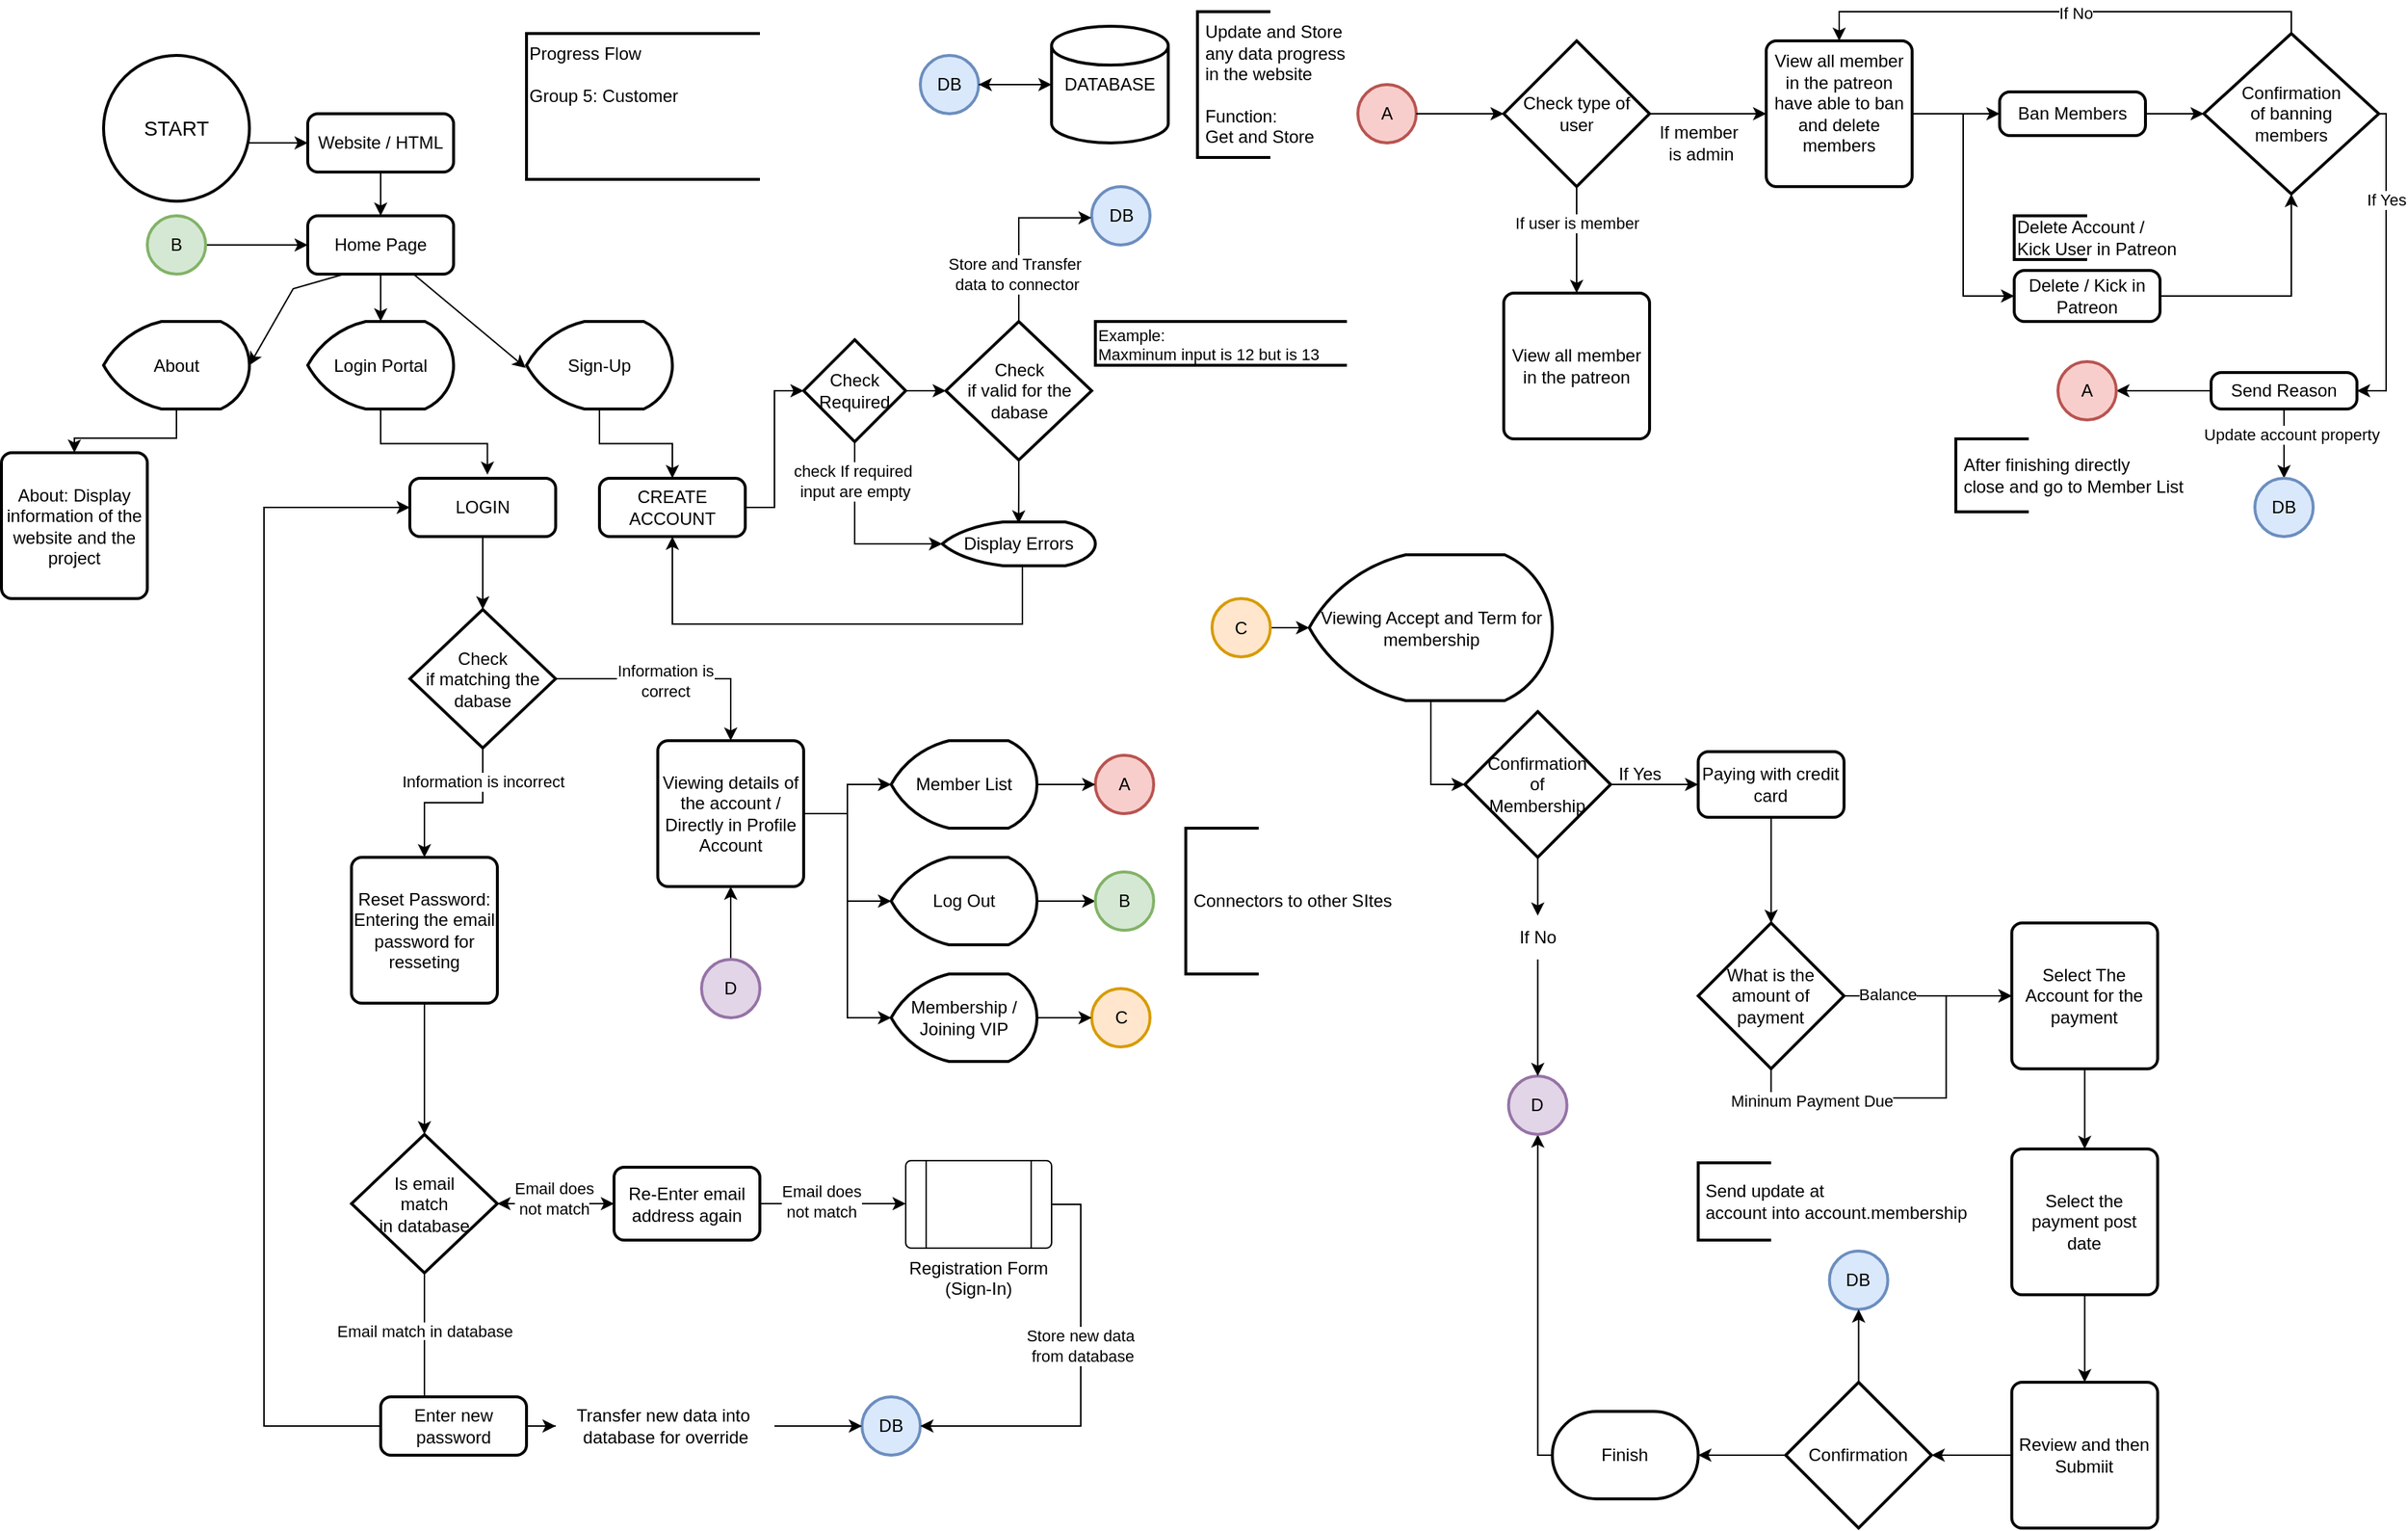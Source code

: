 <mxfile version="24.0.6" type="device">
  <diagram name="Page-1" id="C0pB-2nuhrxpLYxTiZ_2">
    <mxGraphModel dx="3214" dy="1498" grid="1" gridSize="10" guides="1" tooltips="1" connect="1" arrows="1" fold="1" page="1" pageScale="1" pageWidth="850" pageHeight="1100" math="0" shadow="0">
      <root>
        <mxCell id="0" />
        <mxCell id="1" parent="0" />
        <mxCell id="KAI_ywYx_2HNOmHF93Lu-144" style="edgeStyle=orthogonalEdgeStyle;rounded=0;orthogonalLoop=1;jettySize=auto;html=1;entryX=0;entryY=0.5;entryDx=0;entryDy=0;" parent="1" source="KAI_ywYx_2HNOmHF93Lu-1" target="KAI_ywYx_2HNOmHF93Lu-4" edge="1">
          <mxGeometry relative="1" as="geometry">
            <Array as="points">
              <mxPoint x="-610" y="100" />
              <mxPoint x="-610" y="100" />
            </Array>
          </mxGeometry>
        </mxCell>
        <mxCell id="KAI_ywYx_2HNOmHF93Lu-1" value="&lt;font style=&quot;font-size: 14px;&quot;&gt;START&lt;/font&gt;" style="strokeWidth=2;html=1;shape=mxgraph.flowchart.start_2;whiteSpace=wrap;" parent="1" vertex="1">
          <mxGeometry x="-740" y="40" width="100" height="100" as="geometry" />
        </mxCell>
        <mxCell id="KAI_ywYx_2HNOmHF93Lu-2" value="DATABASE" style="strokeWidth=2;html=1;shape=mxgraph.flowchart.database;whiteSpace=wrap;" parent="1" vertex="1">
          <mxGeometry x="-90" y="20" width="80" height="80" as="geometry" />
        </mxCell>
        <mxCell id="KAI_ywYx_2HNOmHF93Lu-3" value="&lt;div&gt;Progress Flow&lt;/div&gt;&lt;div&gt;&lt;br&gt;&lt;/div&gt;&lt;div&gt;Group 5: Customer&lt;/div&gt;&lt;div&gt;&lt;br&gt;&lt;/div&gt;&lt;div&gt;&lt;br&gt;&lt;/div&gt;&lt;div&gt;&lt;br&gt;&lt;/div&gt;" style="strokeWidth=2;html=1;shape=mxgraph.flowchart.annotation_1;align=left;pointerEvents=1;" parent="1" vertex="1">
          <mxGeometry x="-450" y="25" width="160" height="100" as="geometry" />
        </mxCell>
        <mxCell id="KAI_ywYx_2HNOmHF93Lu-4" value="Website / HTML" style="rounded=1;whiteSpace=wrap;html=1;absoluteArcSize=1;arcSize=14;strokeWidth=2;" parent="1" vertex="1">
          <mxGeometry x="-600" y="80" width="100" height="40" as="geometry" />
        </mxCell>
        <mxCell id="KAI_ywYx_2HNOmHF93Lu-6" value="CREATE ACCOUNT" style="rounded=1;whiteSpace=wrap;html=1;absoluteArcSize=1;arcSize=14;strokeWidth=2;" parent="1" vertex="1">
          <mxGeometry x="-400" y="330" width="100" height="40" as="geometry" />
        </mxCell>
        <mxCell id="KAI_ywYx_2HNOmHF93Lu-81" value="" style="edgeStyle=orthogonalEdgeStyle;rounded=0;orthogonalLoop=1;jettySize=auto;html=1;" parent="1" source="KAI_ywYx_2HNOmHF93Lu-8" target="KAI_ywYx_2HNOmHF93Lu-80" edge="1">
          <mxGeometry relative="1" as="geometry">
            <Array as="points">
              <mxPoint x="-480" y="400" />
              <mxPoint x="-480" y="400" />
            </Array>
          </mxGeometry>
        </mxCell>
        <mxCell id="KAI_ywYx_2HNOmHF93Lu-8" value="LOGIN" style="rounded=1;whiteSpace=wrap;html=1;absoluteArcSize=1;arcSize=14;strokeWidth=2;" parent="1" vertex="1">
          <mxGeometry x="-530" y="330" width="100" height="40" as="geometry" />
        </mxCell>
        <mxCell id="KAI_ywYx_2HNOmHF93Lu-56" style="edgeStyle=orthogonalEdgeStyle;rounded=0;orthogonalLoop=1;jettySize=auto;html=1;entryX=0.499;entryY=0.035;entryDx=0;entryDy=0;entryPerimeter=0;" parent="1" source="KAI_ywYx_2HNOmHF93Lu-50" target="KAI_ywYx_2HNOmHF93Lu-65" edge="1">
          <mxGeometry relative="1" as="geometry">
            <mxPoint x="-112.5" y="360.0" as="targetPoint" />
          </mxGeometry>
        </mxCell>
        <mxCell id="KAI_ywYx_2HNOmHF93Lu-50" value="Check&lt;div&gt;&lt;span style=&quot;background-color: initial;&quot;&gt;if valid for the dabase&lt;/span&gt;&lt;br&gt;&lt;/div&gt;" style="strokeWidth=2;html=1;shape=mxgraph.flowchart.decision;whiteSpace=wrap;" parent="1" vertex="1">
          <mxGeometry x="-162.5" y="222.5" width="100" height="95" as="geometry" />
        </mxCell>
        <mxCell id="KAI_ywYx_2HNOmHF93Lu-58" value="DB" style="strokeWidth=2;html=1;shape=mxgraph.flowchart.start_2;whiteSpace=wrap;fillColor=#dae8fc;strokeColor=#6c8ebf;" parent="1" vertex="1">
          <mxGeometry x="-62.5" y="130" width="40" height="40" as="geometry" />
        </mxCell>
        <mxCell id="KAI_ywYx_2HNOmHF93Lu-59" style="edgeStyle=orthogonalEdgeStyle;rounded=0;orthogonalLoop=1;jettySize=auto;html=1;entryX=-0.002;entryY=0.534;entryDx=0;entryDy=0;entryPerimeter=0;" parent="1" source="KAI_ywYx_2HNOmHF93Lu-50" target="KAI_ywYx_2HNOmHF93Lu-58" edge="1">
          <mxGeometry relative="1" as="geometry" />
        </mxCell>
        <mxCell id="KAI_ywYx_2HNOmHF93Lu-60" value="Store and Transfer&amp;nbsp;&lt;div&gt;data to connector&lt;/div&gt;" style="edgeLabel;html=1;align=center;verticalAlign=middle;resizable=0;points=[];" parent="KAI_ywYx_2HNOmHF93Lu-59" vertex="1" connectable="0">
          <mxGeometry x="-0.466" y="2" relative="1" as="geometry">
            <mxPoint as="offset" />
          </mxGeometry>
        </mxCell>
        <mxCell id="KAI_ywYx_2HNOmHF93Lu-62" value="DB" style="strokeWidth=2;html=1;shape=mxgraph.flowchart.start_2;whiteSpace=wrap;fillColor=#dae8fc;strokeColor=#6c8ebf;" parent="1" vertex="1">
          <mxGeometry x="-180" y="40" width="40" height="40" as="geometry" />
        </mxCell>
        <mxCell id="KAI_ywYx_2HNOmHF93Lu-63" style="edgeStyle=orthogonalEdgeStyle;rounded=0;orthogonalLoop=1;jettySize=auto;html=1;entryX=0;entryY=0.5;entryDx=0;entryDy=0;entryPerimeter=0;" parent="1" source="KAI_ywYx_2HNOmHF93Lu-62" target="KAI_ywYx_2HNOmHF93Lu-2" edge="1">
          <mxGeometry relative="1" as="geometry" />
        </mxCell>
        <mxCell id="KAI_ywYx_2HNOmHF93Lu-64" style="edgeStyle=orthogonalEdgeStyle;rounded=0;orthogonalLoop=1;jettySize=auto;html=1;entryX=1;entryY=0.5;entryDx=0;entryDy=0;entryPerimeter=0;" parent="1" source="KAI_ywYx_2HNOmHF93Lu-2" target="KAI_ywYx_2HNOmHF93Lu-62" edge="1">
          <mxGeometry relative="1" as="geometry" />
        </mxCell>
        <mxCell id="KAI_ywYx_2HNOmHF93Lu-79" style="edgeStyle=orthogonalEdgeStyle;rounded=0;orthogonalLoop=1;jettySize=auto;html=1;entryX=0.5;entryY=1;entryDx=0;entryDy=0;" parent="1" source="KAI_ywYx_2HNOmHF93Lu-65" target="KAI_ywYx_2HNOmHF93Lu-6" edge="1">
          <mxGeometry relative="1" as="geometry">
            <mxPoint x="-210" y="430" as="targetPoint" />
            <Array as="points">
              <mxPoint x="-110" y="430" />
              <mxPoint x="-350" y="430" />
            </Array>
          </mxGeometry>
        </mxCell>
        <mxCell id="KAI_ywYx_2HNOmHF93Lu-65" value="Display Errors" style="strokeWidth=2;html=1;shape=mxgraph.flowchart.display;whiteSpace=wrap;" parent="1" vertex="1">
          <mxGeometry x="-165" y="360" width="105" height="30" as="geometry" />
        </mxCell>
        <mxCell id="KAI_ywYx_2HNOmHF93Lu-76" style="edgeStyle=orthogonalEdgeStyle;rounded=0;orthogonalLoop=1;jettySize=auto;html=1;entryX=0;entryY=0.5;entryDx=0;entryDy=0;entryPerimeter=0;" parent="1" source="KAI_ywYx_2HNOmHF93Lu-72" target="KAI_ywYx_2HNOmHF93Lu-65" edge="1">
          <mxGeometry relative="1" as="geometry">
            <mxPoint x="-225" y="370" as="targetPoint" />
            <Array as="points">
              <mxPoint x="-225" y="375" />
            </Array>
          </mxGeometry>
        </mxCell>
        <mxCell id="KAI_ywYx_2HNOmHF93Lu-77" value="check If required&amp;nbsp;&lt;div&gt;input are empty&lt;/div&gt;" style="edgeLabel;html=1;align=center;verticalAlign=middle;resizable=0;points=[];" parent="KAI_ywYx_2HNOmHF93Lu-76" vertex="1" connectable="0">
          <mxGeometry x="-0.587" relative="1" as="geometry">
            <mxPoint as="offset" />
          </mxGeometry>
        </mxCell>
        <mxCell id="KAI_ywYx_2HNOmHF93Lu-72" value="Check Required" style="strokeWidth=2;html=1;shape=mxgraph.flowchart.decision;whiteSpace=wrap;" parent="1" vertex="1">
          <mxGeometry x="-260" y="235" width="70" height="70" as="geometry" />
        </mxCell>
        <mxCell id="KAI_ywYx_2HNOmHF93Lu-73" style="edgeStyle=orthogonalEdgeStyle;rounded=0;orthogonalLoop=1;jettySize=auto;html=1;entryX=0;entryY=0.5;entryDx=0;entryDy=0;entryPerimeter=0;" parent="1" source="KAI_ywYx_2HNOmHF93Lu-72" target="KAI_ywYx_2HNOmHF93Lu-50" edge="1">
          <mxGeometry relative="1" as="geometry" />
        </mxCell>
        <mxCell id="KAI_ywYx_2HNOmHF93Lu-74" style="edgeStyle=orthogonalEdgeStyle;rounded=0;orthogonalLoop=1;jettySize=auto;html=1;entryX=0;entryY=0.5;entryDx=0;entryDy=0;entryPerimeter=0;" parent="1" source="KAI_ywYx_2HNOmHF93Lu-6" target="KAI_ywYx_2HNOmHF93Lu-72" edge="1">
          <mxGeometry relative="1" as="geometry" />
        </mxCell>
        <mxCell id="KAI_ywYx_2HNOmHF93Lu-88" value="" style="edgeStyle=orthogonalEdgeStyle;rounded=0;orthogonalLoop=1;jettySize=auto;html=1;" parent="1" source="KAI_ywYx_2HNOmHF93Lu-80" target="KAI_ywYx_2HNOmHF93Lu-85" edge="1">
          <mxGeometry relative="1" as="geometry" />
        </mxCell>
        <mxCell id="KAI_ywYx_2HNOmHF93Lu-91" value="Information is incorrect" style="edgeLabel;html=1;align=center;verticalAlign=middle;resizable=0;points=[];" parent="KAI_ywYx_2HNOmHF93Lu-88" vertex="1" connectable="0">
          <mxGeometry x="-0.6" relative="1" as="geometry">
            <mxPoint as="offset" />
          </mxGeometry>
        </mxCell>
        <mxCell id="KAI_ywYx_2HNOmHF93Lu-129" value="" style="edgeStyle=orthogonalEdgeStyle;rounded=0;orthogonalLoop=1;jettySize=auto;html=1;entryX=0.5;entryY=0;entryDx=0;entryDy=0;" parent="1" source="KAI_ywYx_2HNOmHF93Lu-80" target="KAI_ywYx_2HNOmHF93Lu-84" edge="1">
          <mxGeometry relative="1" as="geometry">
            <mxPoint x="-350" y="542.522" as="targetPoint" />
          </mxGeometry>
        </mxCell>
        <mxCell id="KAI_ywYx_2HNOmHF93Lu-130" value="Information is&lt;div&gt;correct&lt;/div&gt;" style="edgeLabel;html=1;align=center;verticalAlign=middle;resizable=0;points=[];" parent="KAI_ywYx_2HNOmHF93Lu-129" vertex="1" connectable="0">
          <mxGeometry x="-0.084" y="-1" relative="1" as="geometry">
            <mxPoint as="offset" />
          </mxGeometry>
        </mxCell>
        <mxCell id="KAI_ywYx_2HNOmHF93Lu-80" value="Check&lt;div&gt;&lt;span style=&quot;background-color: initial;&quot;&gt;if matching the dabase&lt;/span&gt;&lt;br&gt;&lt;/div&gt;" style="strokeWidth=2;html=1;shape=mxgraph.flowchart.decision;whiteSpace=wrap;" parent="1" vertex="1">
          <mxGeometry x="-530" y="420" width="100" height="95" as="geometry" />
        </mxCell>
        <mxCell id="KAI_ywYx_2HNOmHF93Lu-82" value="&lt;font style=&quot;font-size: 11px;&quot;&gt;Example:&lt;/font&gt;&lt;div style=&quot;font-size: 11px;&quot;&gt;&lt;font style=&quot;font-size: 11px;&quot;&gt;Maxminum input is 12 but is 13&lt;/font&gt;&lt;/div&gt;" style="strokeWidth=2;html=1;shape=mxgraph.flowchart.annotation_1;align=left;pointerEvents=1;" parent="1" vertex="1">
          <mxGeometry x="-60" y="222.5" width="172.5" height="30" as="geometry" />
        </mxCell>
        <mxCell id="KAI_ywYx_2HNOmHF93Lu-84" value="Viewing details of the account / Directly in Profile Account" style="rounded=1;whiteSpace=wrap;html=1;absoluteArcSize=1;arcSize=14;strokeWidth=2;" parent="1" vertex="1">
          <mxGeometry x="-360" y="510" width="100" height="100" as="geometry" />
        </mxCell>
        <mxCell id="KAI_ywYx_2HNOmHF93Lu-85" value="Reset Password: Entering the email password for resseting" style="rounded=1;whiteSpace=wrap;html=1;absoluteArcSize=1;arcSize=14;strokeWidth=2;" parent="1" vertex="1">
          <mxGeometry x="-570" y="590" width="100" height="100" as="geometry" />
        </mxCell>
        <mxCell id="KAI_ywYx_2HNOmHF93Lu-96" value="" style="edgeStyle=orthogonalEdgeStyle;rounded=0;orthogonalLoop=1;jettySize=auto;html=1;" parent="1" source="KAI_ywYx_2HNOmHF93Lu-92" target="KAI_ywYx_2HNOmHF93Lu-95" edge="1">
          <mxGeometry relative="1" as="geometry">
            <Array as="points">
              <mxPoint x="-470" y="830" />
              <mxPoint x="-470" y="830" />
            </Array>
          </mxGeometry>
        </mxCell>
        <mxCell id="KAI_ywYx_2HNOmHF93Lu-99" style="edgeStyle=orthogonalEdgeStyle;rounded=0;orthogonalLoop=1;jettySize=auto;html=1;entryX=0;entryY=0.5;entryDx=0;entryDy=0;" parent="1" source="KAI_ywYx_2HNOmHF93Lu-92" target="KAI_ywYx_2HNOmHF93Lu-98" edge="1">
          <mxGeometry relative="1" as="geometry">
            <Array as="points">
              <mxPoint x="-520" y="980" />
            </Array>
          </mxGeometry>
        </mxCell>
        <mxCell id="KAI_ywYx_2HNOmHF93Lu-92" value="Is email&lt;div&gt;match&lt;div&gt;in database&lt;/div&gt;&lt;/div&gt;" style="strokeWidth=2;html=1;shape=mxgraph.flowchart.decision;whiteSpace=wrap;" parent="1" vertex="1">
          <mxGeometry x="-570" y="780" width="100" height="95" as="geometry" />
        </mxCell>
        <mxCell id="KAI_ywYx_2HNOmHF93Lu-93" style="edgeStyle=orthogonalEdgeStyle;rounded=0;orthogonalLoop=1;jettySize=auto;html=1;entryX=0.5;entryY=0;entryDx=0;entryDy=0;entryPerimeter=0;" parent="1" source="KAI_ywYx_2HNOmHF93Lu-85" target="KAI_ywYx_2HNOmHF93Lu-92" edge="1">
          <mxGeometry relative="1" as="geometry" />
        </mxCell>
        <mxCell id="KAI_ywYx_2HNOmHF93Lu-105" style="edgeStyle=orthogonalEdgeStyle;rounded=0;orthogonalLoop=1;jettySize=auto;html=1;" parent="1" source="KAI_ywYx_2HNOmHF93Lu-95" edge="1">
          <mxGeometry relative="1" as="geometry">
            <mxPoint x="-470" y="827.5" as="targetPoint" />
          </mxGeometry>
        </mxCell>
        <mxCell id="KAI_ywYx_2HNOmHF93Lu-117" style="edgeStyle=orthogonalEdgeStyle;rounded=0;orthogonalLoop=1;jettySize=auto;html=1;" parent="1" source="KAI_ywYx_2HNOmHF93Lu-95" edge="1">
          <mxGeometry relative="1" as="geometry">
            <mxPoint x="-190" y="827.5" as="targetPoint" />
          </mxGeometry>
        </mxCell>
        <mxCell id="KAI_ywYx_2HNOmHF93Lu-95" value="Re-Enter email address again" style="rounded=1;whiteSpace=wrap;html=1;absoluteArcSize=1;arcSize=14;strokeWidth=2;" parent="1" vertex="1">
          <mxGeometry x="-390" y="802.5" width="100" height="50" as="geometry" />
        </mxCell>
        <mxCell id="KAI_ywYx_2HNOmHF93Lu-116" style="edgeStyle=orthogonalEdgeStyle;rounded=0;orthogonalLoop=1;jettySize=auto;html=1;entryX=0;entryY=0.5;entryDx=0;entryDy=0;" parent="1" source="KAI_ywYx_2HNOmHF93Lu-98" target="KAI_ywYx_2HNOmHF93Lu-8" edge="1">
          <mxGeometry relative="1" as="geometry">
            <Array as="points">
              <mxPoint x="-630" y="980" />
              <mxPoint x="-630" y="350" />
            </Array>
          </mxGeometry>
        </mxCell>
        <mxCell id="KAI_ywYx_2HNOmHF93Lu-98" value="Enter new password" style="rounded=1;whiteSpace=wrap;html=1;absoluteArcSize=1;arcSize=14;strokeWidth=2;" parent="1" vertex="1">
          <mxGeometry x="-550" y="960" width="100" height="40" as="geometry" />
        </mxCell>
        <mxCell id="KAI_ywYx_2HNOmHF93Lu-102" value="&lt;span style=&quot;font-size: 11px; background-color: rgb(255, 255, 255);&quot;&gt;Email match in database&lt;/span&gt;" style="text;html=1;align=center;verticalAlign=middle;resizable=0;points=[];autosize=1;strokeColor=none;fillColor=none;" parent="1" vertex="1">
          <mxGeometry x="-590" y="900" width="140" height="30" as="geometry" />
        </mxCell>
        <mxCell id="KAI_ywYx_2HNOmHF93Lu-103" value="Email does&lt;div&gt;not match&lt;/div&gt;" style="edgeLabel;html=1;align=center;verticalAlign=middle;resizable=0;points=[];" parent="1" vertex="1" connectable="0">
          <mxGeometry x="-245.001" y="830.001" as="geometry">
            <mxPoint x="-3" y="-4" as="offset" />
          </mxGeometry>
        </mxCell>
        <mxCell id="KAI_ywYx_2HNOmHF93Lu-109" value="DB" style="strokeWidth=2;html=1;shape=mxgraph.flowchart.start_2;whiteSpace=wrap;fillColor=#dae8fc;strokeColor=#6c8ebf;" parent="1" vertex="1">
          <mxGeometry x="-220" y="960" width="40" height="40" as="geometry" />
        </mxCell>
        <mxCell id="KAI_ywYx_2HNOmHF93Lu-111" style="edgeStyle=orthogonalEdgeStyle;rounded=0;orthogonalLoop=1;jettySize=auto;html=1;entryX=0;entryY=0.5;entryDx=0;entryDy=0;entryPerimeter=0;" parent="1" source="KAI_ywYx_2HNOmHF93Lu-113" target="KAI_ywYx_2HNOmHF93Lu-109" edge="1">
          <mxGeometry relative="1" as="geometry">
            <mxPoint x="-350" y="980" as="targetPoint" />
          </mxGeometry>
        </mxCell>
        <mxCell id="KAI_ywYx_2HNOmHF93Lu-118" value="&lt;span style=&quot;color: rgb(0, 0, 0); font-family: Helvetica; font-size: 11px; font-style: normal; font-variant-ligatures: normal; font-variant-caps: normal; font-weight: 400; letter-spacing: normal; orphans: 2; text-align: center; text-indent: 0px; text-transform: none; widows: 2; word-spacing: 0px; -webkit-text-stroke-width: 0px; white-space: nowrap; background-color: rgb(255, 255, 255); text-decoration-thickness: initial; text-decoration-style: initial; text-decoration-color: initial; display: inline !important; float: none;&quot;&gt;Email does&lt;/span&gt;&lt;div&gt;&lt;span style=&quot;color: rgb(0, 0, 0); font-family: Helvetica; font-size: 11px; font-style: normal; font-variant-ligatures: normal; font-variant-caps: normal; font-weight: 400; letter-spacing: normal; orphans: 2; text-align: center; text-indent: 0px; text-transform: none; widows: 2; word-spacing: 0px; -webkit-text-stroke-width: 0px; white-space: nowrap; background-color: rgb(255, 255, 255); text-decoration-thickness: initial; text-decoration-style: initial; text-decoration-color: initial; display: inline !important; float: none;&quot;&gt;&amp;nbsp;not match&lt;/span&gt;&lt;/div&gt;" style="text;whiteSpace=wrap;html=1;" parent="1" vertex="1">
          <mxGeometry x="-460" y="802.5" width="60" height="40" as="geometry" />
        </mxCell>
        <mxCell id="KAI_ywYx_2HNOmHF93Lu-122" style="edgeStyle=orthogonalEdgeStyle;rounded=0;orthogonalLoop=1;jettySize=auto;html=1;entryX=1;entryY=0.5;entryDx=0;entryDy=0;entryPerimeter=0;" parent="1" source="KAI_ywYx_2HNOmHF93Lu-121" target="KAI_ywYx_2HNOmHF93Lu-109" edge="1">
          <mxGeometry relative="1" as="geometry">
            <mxPoint x="-70" y="980" as="targetPoint" />
            <Array as="points">
              <mxPoint x="-70" y="828" />
              <mxPoint x="-70" y="980" />
            </Array>
          </mxGeometry>
        </mxCell>
        <mxCell id="KAI_ywYx_2HNOmHF93Lu-126" value="Store new data&amp;nbsp;&lt;div&gt;from database&lt;/div&gt;" style="edgeLabel;html=1;align=center;verticalAlign=middle;resizable=0;points=[];" parent="KAI_ywYx_2HNOmHF93Lu-122" vertex="1" connectable="0">
          <mxGeometry x="-0.169" y="1" relative="1" as="geometry">
            <mxPoint as="offset" />
          </mxGeometry>
        </mxCell>
        <mxCell id="KAI_ywYx_2HNOmHF93Lu-121" value="Registration Form&lt;div&gt;(Sign-In)&lt;/div&gt;" style="verticalLabelPosition=bottom;verticalAlign=top;html=1;shape=process;whiteSpace=wrap;rounded=1;size=0.14;arcSize=6;glass=0;" parent="1" vertex="1">
          <mxGeometry x="-190" y="798" width="100" height="60" as="geometry" />
        </mxCell>
        <mxCell id="KAI_ywYx_2HNOmHF93Lu-123" value="" style="edgeStyle=orthogonalEdgeStyle;rounded=0;orthogonalLoop=1;jettySize=auto;html=1;entryX=0;entryY=0.5;entryDx=0;entryDy=0;entryPerimeter=0;" parent="1" source="KAI_ywYx_2HNOmHF93Lu-98" target="KAI_ywYx_2HNOmHF93Lu-113" edge="1">
          <mxGeometry relative="1" as="geometry">
            <mxPoint x="-450" y="980" as="sourcePoint" />
            <mxPoint x="-220" y="980" as="targetPoint" />
          </mxGeometry>
        </mxCell>
        <mxCell id="KAI_ywYx_2HNOmHF93Lu-113" value="Transfer new data into&amp;nbsp;&lt;div&gt;database for override&lt;/div&gt;" style="text;html=1;align=center;verticalAlign=middle;resizable=0;points=[];autosize=1;strokeColor=none;fillColor=none;" parent="1" vertex="1">
          <mxGeometry x="-430" y="960" width="150" height="40" as="geometry" />
        </mxCell>
        <mxCell id="KAI_ywYx_2HNOmHF93Lu-139" value="Member List" style="strokeWidth=2;html=1;shape=mxgraph.flowchart.display;whiteSpace=wrap;" parent="1" vertex="1">
          <mxGeometry x="-200" y="510" width="100" height="60" as="geometry" />
        </mxCell>
        <mxCell id="KAI_ywYx_2HNOmHF93Lu-157" style="edgeStyle=orthogonalEdgeStyle;rounded=0;orthogonalLoop=1;jettySize=auto;html=1;" parent="1" source="KAI_ywYx_2HNOmHF93Lu-150" target="KAI_ywYx_2HNOmHF93Lu-151" edge="1">
          <mxGeometry relative="1" as="geometry" />
        </mxCell>
        <mxCell id="KAI_ywYx_2HNOmHF93Lu-150" value="Home Page" style="rounded=1;whiteSpace=wrap;html=1;absoluteArcSize=1;arcSize=14;strokeWidth=2;" parent="1" vertex="1">
          <mxGeometry x="-600" y="150" width="100" height="40" as="geometry" />
        </mxCell>
        <mxCell id="KAI_ywYx_2HNOmHF93Lu-151" value="Login Portal" style="strokeWidth=2;html=1;shape=mxgraph.flowchart.display;whiteSpace=wrap;" parent="1" vertex="1">
          <mxGeometry x="-600" y="222.5" width="100" height="60" as="geometry" />
        </mxCell>
        <mxCell id="KAI_ywYx_2HNOmHF93Lu-159" style="edgeStyle=orthogonalEdgeStyle;rounded=0;orthogonalLoop=1;jettySize=auto;html=1;entryX=0.5;entryY=0;entryDx=0;entryDy=0;" parent="1" source="KAI_ywYx_2HNOmHF93Lu-152" target="KAI_ywYx_2HNOmHF93Lu-6" edge="1">
          <mxGeometry relative="1" as="geometry" />
        </mxCell>
        <mxCell id="KAI_ywYx_2HNOmHF93Lu-152" value="Sign-Up" style="strokeWidth=2;html=1;shape=mxgraph.flowchart.display;whiteSpace=wrap;" parent="1" vertex="1">
          <mxGeometry x="-450" y="222.5" width="100" height="60" as="geometry" />
        </mxCell>
        <mxCell id="KAI_ywYx_2HNOmHF93Lu-156" value="" style="edgeStyle=none;orthogonalLoop=1;jettySize=auto;html=1;rounded=0;entryX=0.5;entryY=0;entryDx=0;entryDy=0;exitX=0.5;exitY=1;exitDx=0;exitDy=0;" parent="1" source="KAI_ywYx_2HNOmHF93Lu-4" target="KAI_ywYx_2HNOmHF93Lu-150" edge="1">
          <mxGeometry width="100" relative="1" as="geometry">
            <mxPoint x="-460" y="130" as="sourcePoint" />
            <mxPoint x="-360" y="130" as="targetPoint" />
            <Array as="points" />
          </mxGeometry>
        </mxCell>
        <mxCell id="KAI_ywYx_2HNOmHF93Lu-162" style="edgeStyle=orthogonalEdgeStyle;rounded=0;orthogonalLoop=1;jettySize=auto;html=1;entryX=0.532;entryY=-0.061;entryDx=0;entryDy=0;entryPerimeter=0;" parent="1" source="KAI_ywYx_2HNOmHF93Lu-151" target="KAI_ywYx_2HNOmHF93Lu-8" edge="1">
          <mxGeometry relative="1" as="geometry" />
        </mxCell>
        <mxCell id="GA0vuRg266qr1wsVSSld-10" style="edgeStyle=orthogonalEdgeStyle;rounded=0;orthogonalLoop=1;jettySize=auto;html=1;" edge="1" parent="1" source="KAI_ywYx_2HNOmHF93Lu-163" target="GA0vuRg266qr1wsVSSld-7">
          <mxGeometry relative="1" as="geometry" />
        </mxCell>
        <mxCell id="KAI_ywYx_2HNOmHF93Lu-163" value="About" style="strokeWidth=2;html=1;shape=mxgraph.flowchart.display;whiteSpace=wrap;" parent="1" vertex="1">
          <mxGeometry x="-740" y="222.5" width="100" height="60" as="geometry" />
        </mxCell>
        <mxCell id="KAI_ywYx_2HNOmHF93Lu-165" value="" style="edgeStyle=none;orthogonalLoop=1;jettySize=auto;html=1;rounded=0;entryX=1;entryY=0.5;entryDx=0;entryDy=0;entryPerimeter=0;exitX=0.25;exitY=1;exitDx=0;exitDy=0;" parent="1" source="KAI_ywYx_2HNOmHF93Lu-150" target="KAI_ywYx_2HNOmHF93Lu-163" edge="1">
          <mxGeometry width="100" relative="1" as="geometry">
            <mxPoint x="-680" y="170" as="sourcePoint" />
            <mxPoint x="-580" y="170" as="targetPoint" />
            <Array as="points">
              <mxPoint x="-610" y="200" />
            </Array>
          </mxGeometry>
        </mxCell>
        <mxCell id="KAI_ywYx_2HNOmHF93Lu-169" value="" style="edgeStyle=none;orthogonalLoop=1;jettySize=auto;html=1;rounded=0;exitX=0.728;exitY=1.006;exitDx=0;exitDy=0;exitPerimeter=0;entryX=-0.005;entryY=0.531;entryDx=0;entryDy=0;entryPerimeter=0;" parent="1" source="KAI_ywYx_2HNOmHF93Lu-150" target="KAI_ywYx_2HNOmHF93Lu-152" edge="1">
          <mxGeometry width="100" relative="1" as="geometry">
            <mxPoint x="-550" y="190" as="sourcePoint" />
            <mxPoint x="-450" y="190" as="targetPoint" />
            <Array as="points" />
          </mxGeometry>
        </mxCell>
        <mxCell id="GA0vuRg266qr1wsVSSld-1" style="edgeStyle=orthogonalEdgeStyle;rounded=0;orthogonalLoop=1;jettySize=auto;html=1;entryX=0;entryY=0.5;entryDx=0;entryDy=0;entryPerimeter=0;" edge="1" parent="1" source="KAI_ywYx_2HNOmHF93Lu-84" target="KAI_ywYx_2HNOmHF93Lu-139">
          <mxGeometry relative="1" as="geometry" />
        </mxCell>
        <mxCell id="GA0vuRg266qr1wsVSSld-17" value="" style="edgeStyle=orthogonalEdgeStyle;rounded=0;orthogonalLoop=1;jettySize=auto;html=1;" edge="1" parent="1" source="GA0vuRg266qr1wsVSSld-2" target="GA0vuRg266qr1wsVSSld-14">
          <mxGeometry relative="1" as="geometry" />
        </mxCell>
        <mxCell id="GA0vuRg266qr1wsVSSld-2" value="Log Out" style="strokeWidth=2;html=1;shape=mxgraph.flowchart.display;whiteSpace=wrap;" vertex="1" parent="1">
          <mxGeometry x="-200" y="590" width="100" height="60" as="geometry" />
        </mxCell>
        <mxCell id="GA0vuRg266qr1wsVSSld-3" style="edgeStyle=orthogonalEdgeStyle;rounded=0;orthogonalLoop=1;jettySize=auto;html=1;entryX=0;entryY=0.5;entryDx=0;entryDy=0;entryPerimeter=0;" edge="1" parent="1" source="KAI_ywYx_2HNOmHF93Lu-84" target="GA0vuRg266qr1wsVSSld-2">
          <mxGeometry relative="1" as="geometry" />
        </mxCell>
        <mxCell id="GA0vuRg266qr1wsVSSld-4" value="Membership /&lt;div&gt;Joining VIP&lt;/div&gt;" style="strokeWidth=2;html=1;shape=mxgraph.flowchart.display;whiteSpace=wrap;" vertex="1" parent="1">
          <mxGeometry x="-200" y="670" width="100" height="60" as="geometry" />
        </mxCell>
        <mxCell id="GA0vuRg266qr1wsVSSld-6" style="edgeStyle=orthogonalEdgeStyle;rounded=0;orthogonalLoop=1;jettySize=auto;html=1;entryX=0;entryY=0.5;entryDx=0;entryDy=0;entryPerimeter=0;" edge="1" parent="1" source="KAI_ywYx_2HNOmHF93Lu-84" target="GA0vuRg266qr1wsVSSld-4">
          <mxGeometry relative="1" as="geometry" />
        </mxCell>
        <mxCell id="GA0vuRg266qr1wsVSSld-7" value="About: Display information of the website and the project" style="rounded=1;whiteSpace=wrap;html=1;absoluteArcSize=1;arcSize=14;strokeWidth=2;" vertex="1" parent="1">
          <mxGeometry x="-810" y="312.5" width="100" height="100" as="geometry" />
        </mxCell>
        <mxCell id="GA0vuRg266qr1wsVSSld-12" value="A" style="strokeWidth=2;html=1;shape=mxgraph.flowchart.start_2;whiteSpace=wrap;fillColor=#f8cecc;strokeColor=#b85450;" vertex="1" parent="1">
          <mxGeometry x="-60" y="520" width="40" height="40" as="geometry" />
        </mxCell>
        <mxCell id="GA0vuRg266qr1wsVSSld-13" style="edgeStyle=orthogonalEdgeStyle;rounded=0;orthogonalLoop=1;jettySize=auto;html=1;entryX=0;entryY=0.5;entryDx=0;entryDy=0;entryPerimeter=0;" edge="1" parent="1" source="KAI_ywYx_2HNOmHF93Lu-139" target="GA0vuRg266qr1wsVSSld-12">
          <mxGeometry relative="1" as="geometry" />
        </mxCell>
        <mxCell id="GA0vuRg266qr1wsVSSld-14" value="B" style="strokeWidth=2;html=1;shape=mxgraph.flowchart.start_2;whiteSpace=wrap;fillColor=#d5e8d4;strokeColor=#82b366;" vertex="1" parent="1">
          <mxGeometry x="-60" y="600" width="40" height="40" as="geometry" />
        </mxCell>
        <mxCell id="GA0vuRg266qr1wsVSSld-15" value="C" style="strokeWidth=2;html=1;shape=mxgraph.flowchart.start_2;whiteSpace=wrap;fillColor=#ffe6cc;strokeColor=#d79b00;" vertex="1" parent="1">
          <mxGeometry x="-62.5" y="680" width="40" height="40" as="geometry" />
        </mxCell>
        <mxCell id="GA0vuRg266qr1wsVSSld-16" style="edgeStyle=orthogonalEdgeStyle;rounded=0;orthogonalLoop=1;jettySize=auto;html=1;entryX=0;entryY=0.5;entryDx=0;entryDy=0;entryPerimeter=0;" edge="1" parent="1" source="GA0vuRg266qr1wsVSSld-4" target="GA0vuRg266qr1wsVSSld-15">
          <mxGeometry relative="1" as="geometry" />
        </mxCell>
        <mxCell id="GA0vuRg266qr1wsVSSld-18" value="A" style="strokeWidth=2;html=1;shape=mxgraph.flowchart.start_2;whiteSpace=wrap;fillColor=#f8cecc;strokeColor=#b85450;" vertex="1" parent="1">
          <mxGeometry x="120" y="60" width="40" height="40" as="geometry" />
        </mxCell>
        <mxCell id="GA0vuRg266qr1wsVSSld-23" style="edgeStyle=orthogonalEdgeStyle;rounded=0;orthogonalLoop=1;jettySize=auto;html=1;entryX=0.5;entryY=0;entryDx=0;entryDy=0;" edge="1" parent="1" source="GA0vuRg266qr1wsVSSld-20" target="GA0vuRg266qr1wsVSSld-22">
          <mxGeometry relative="1" as="geometry" />
        </mxCell>
        <mxCell id="GA0vuRg266qr1wsVSSld-30" value="If user is member" style="edgeLabel;html=1;align=center;verticalAlign=middle;resizable=0;points=[];" vertex="1" connectable="0" parent="GA0vuRg266qr1wsVSSld-23">
          <mxGeometry x="-0.32" relative="1" as="geometry">
            <mxPoint as="offset" />
          </mxGeometry>
        </mxCell>
        <mxCell id="GA0vuRg266qr1wsVSSld-25" style="edgeStyle=orthogonalEdgeStyle;rounded=0;orthogonalLoop=1;jettySize=auto;html=1;entryX=0;entryY=0.5;entryDx=0;entryDy=0;" edge="1" parent="1" source="GA0vuRg266qr1wsVSSld-20" target="GA0vuRg266qr1wsVSSld-24">
          <mxGeometry relative="1" as="geometry" />
        </mxCell>
        <mxCell id="GA0vuRg266qr1wsVSSld-20" value="Check type of user" style="strokeWidth=2;html=1;shape=mxgraph.flowchart.decision;whiteSpace=wrap;" vertex="1" parent="1">
          <mxGeometry x="220" y="30" width="100" height="100" as="geometry" />
        </mxCell>
        <mxCell id="GA0vuRg266qr1wsVSSld-21" style="edgeStyle=orthogonalEdgeStyle;rounded=0;orthogonalLoop=1;jettySize=auto;html=1;entryX=0;entryY=0.5;entryDx=0;entryDy=0;entryPerimeter=0;" edge="1" parent="1" source="GA0vuRg266qr1wsVSSld-18" target="GA0vuRg266qr1wsVSSld-20">
          <mxGeometry relative="1" as="geometry" />
        </mxCell>
        <mxCell id="GA0vuRg266qr1wsVSSld-22" value="View all member&lt;div&gt;in the patreon&lt;/div&gt;" style="rounded=1;whiteSpace=wrap;html=1;absoluteArcSize=1;arcSize=14;strokeWidth=2;" vertex="1" parent="1">
          <mxGeometry x="220" y="203" width="100" height="100" as="geometry" />
        </mxCell>
        <mxCell id="GA0vuRg266qr1wsVSSld-45" style="edgeStyle=orthogonalEdgeStyle;rounded=0;orthogonalLoop=1;jettySize=auto;html=1;entryX=0;entryY=0.5;entryDx=0;entryDy=0;" edge="1" parent="1" source="GA0vuRg266qr1wsVSSld-24" target="GA0vuRg266qr1wsVSSld-44">
          <mxGeometry relative="1" as="geometry" />
        </mxCell>
        <mxCell id="GA0vuRg266qr1wsVSSld-70" style="edgeStyle=orthogonalEdgeStyle;rounded=0;orthogonalLoop=1;jettySize=auto;html=1;entryX=0;entryY=0.5;entryDx=0;entryDy=0;" edge="1" parent="1" source="GA0vuRg266qr1wsVSSld-24" target="GA0vuRg266qr1wsVSSld-68">
          <mxGeometry relative="1" as="geometry" />
        </mxCell>
        <mxCell id="GA0vuRg266qr1wsVSSld-24" value="View all member&lt;div&gt;in the patreon&lt;/div&gt;&lt;div&gt;have able to ban and delete&lt;/div&gt;&lt;div&gt;members&lt;/div&gt;&lt;div&gt;&lt;br&gt;&lt;/div&gt;" style="rounded=1;whiteSpace=wrap;html=1;absoluteArcSize=1;arcSize=14;strokeWidth=2;" vertex="1" parent="1">
          <mxGeometry x="400" y="30" width="100" height="100" as="geometry" />
        </mxCell>
        <mxCell id="GA0vuRg266qr1wsVSSld-26" value="If member&amp;nbsp;&lt;div&gt;is admin&lt;/div&gt;" style="text;html=1;align=center;verticalAlign=middle;resizable=0;points=[];autosize=1;strokeColor=none;fillColor=none;" vertex="1" parent="1">
          <mxGeometry x="315" y="80" width="80" height="40" as="geometry" />
        </mxCell>
        <mxCell id="GA0vuRg266qr1wsVSSld-72" style="edgeStyle=orthogonalEdgeStyle;rounded=0;orthogonalLoop=1;jettySize=auto;html=1;entryX=0.5;entryY=0;entryDx=0;entryDy=0;" edge="1" parent="1" source="GA0vuRg266qr1wsVSSld-32" target="GA0vuRg266qr1wsVSSld-24">
          <mxGeometry relative="1" as="geometry">
            <Array as="points">
              <mxPoint x="760" y="10" />
              <mxPoint x="450" y="10" />
            </Array>
          </mxGeometry>
        </mxCell>
        <mxCell id="GA0vuRg266qr1wsVSSld-73" value="If No" style="edgeLabel;html=1;align=center;verticalAlign=middle;resizable=0;points=[];" vertex="1" connectable="0" parent="GA0vuRg266qr1wsVSSld-72">
          <mxGeometry x="-0.053" y="1" relative="1" as="geometry">
            <mxPoint as="offset" />
          </mxGeometry>
        </mxCell>
        <mxCell id="GA0vuRg266qr1wsVSSld-170" style="edgeStyle=orthogonalEdgeStyle;rounded=0;orthogonalLoop=1;jettySize=auto;html=1;entryX=1;entryY=0.5;entryDx=0;entryDy=0;" edge="1" parent="1" source="GA0vuRg266qr1wsVSSld-32" target="GA0vuRg266qr1wsVSSld-55">
          <mxGeometry relative="1" as="geometry">
            <Array as="points">
              <mxPoint x="825" y="80" />
              <mxPoint x="825" y="270" />
            </Array>
          </mxGeometry>
        </mxCell>
        <mxCell id="GA0vuRg266qr1wsVSSld-172" value="If Yes" style="edgeLabel;html=1;align=center;verticalAlign=middle;resizable=0;points=[];" vertex="1" connectable="0" parent="GA0vuRg266qr1wsVSSld-170">
          <mxGeometry x="-0.41" relative="1" as="geometry">
            <mxPoint as="offset" />
          </mxGeometry>
        </mxCell>
        <mxCell id="GA0vuRg266qr1wsVSSld-32" value="Confirmation&lt;div&gt;of banning&lt;div&gt;members&lt;/div&gt;&lt;/div&gt;" style="strokeWidth=2;html=1;shape=mxgraph.flowchart.decision;whiteSpace=wrap;" vertex="1" parent="1">
          <mxGeometry x="700" y="25" width="120" height="110" as="geometry" />
        </mxCell>
        <mxCell id="GA0vuRg266qr1wsVSSld-44" value="Ban Members" style="rounded=1;whiteSpace=wrap;html=1;absoluteArcSize=1;arcSize=14;strokeWidth=2;" vertex="1" parent="1">
          <mxGeometry x="560" y="65" width="100" height="30" as="geometry" />
        </mxCell>
        <mxCell id="GA0vuRg266qr1wsVSSld-46" style="edgeStyle=orthogonalEdgeStyle;rounded=0;orthogonalLoop=1;jettySize=auto;html=1;entryX=0;entryY=0.5;entryDx=0;entryDy=0;entryPerimeter=0;" edge="1" parent="1" source="GA0vuRg266qr1wsVSSld-44" target="GA0vuRg266qr1wsVSSld-32">
          <mxGeometry relative="1" as="geometry" />
        </mxCell>
        <mxCell id="GA0vuRg266qr1wsVSSld-64" value="" style="edgeStyle=orthogonalEdgeStyle;rounded=0;orthogonalLoop=1;jettySize=auto;html=1;" edge="1" parent="1" source="GA0vuRg266qr1wsVSSld-55" target="GA0vuRg266qr1wsVSSld-63">
          <mxGeometry relative="1" as="geometry">
            <Array as="points">
              <mxPoint x="755" y="330" />
              <mxPoint x="755" y="330" />
            </Array>
          </mxGeometry>
        </mxCell>
        <mxCell id="GA0vuRg266qr1wsVSSld-65" value="Update account property" style="edgeLabel;html=1;align=center;verticalAlign=middle;resizable=0;points=[];" vertex="1" connectable="0" parent="GA0vuRg266qr1wsVSSld-64">
          <mxGeometry x="-0.123" y="-1" relative="1" as="geometry">
            <mxPoint x="6" y="-4" as="offset" />
          </mxGeometry>
        </mxCell>
        <mxCell id="GA0vuRg266qr1wsVSSld-179" value="" style="edgeStyle=orthogonalEdgeStyle;rounded=0;orthogonalLoop=1;jettySize=auto;html=1;" edge="1" parent="1" source="GA0vuRg266qr1wsVSSld-55" target="GA0vuRg266qr1wsVSSld-178">
          <mxGeometry relative="1" as="geometry" />
        </mxCell>
        <mxCell id="GA0vuRg266qr1wsVSSld-55" value="Send Reason" style="rounded=1;whiteSpace=wrap;html=1;absoluteArcSize=1;arcSize=14;strokeWidth=2;strokeColor=default;" vertex="1" parent="1">
          <mxGeometry x="705" y="257.5" width="100" height="25" as="geometry" />
        </mxCell>
        <mxCell id="GA0vuRg266qr1wsVSSld-63" value="DB" style="strokeWidth=2;html=1;shape=mxgraph.flowchart.start_2;whiteSpace=wrap;fillColor=#dae8fc;strokeColor=#6c8ebf;" vertex="1" parent="1">
          <mxGeometry x="735" y="330" width="40" height="40" as="geometry" />
        </mxCell>
        <mxCell id="GA0vuRg266qr1wsVSSld-68" value="Delete / Kick in Patreon" style="rounded=1;whiteSpace=wrap;html=1;absoluteArcSize=1;arcSize=14;strokeWidth=2;" vertex="1" parent="1">
          <mxGeometry x="570" y="187.5" width="100" height="35" as="geometry" />
        </mxCell>
        <mxCell id="GA0vuRg266qr1wsVSSld-69" value="Delete Account /&lt;div&gt;Kick User in Patreon&lt;/div&gt;" style="strokeWidth=2;html=1;shape=mxgraph.flowchart.annotation_1;align=left;pointerEvents=1;" vertex="1" parent="1">
          <mxGeometry x="570" y="150" width="50" height="30" as="geometry" />
        </mxCell>
        <mxCell id="GA0vuRg266qr1wsVSSld-77" style="edgeStyle=orthogonalEdgeStyle;rounded=0;orthogonalLoop=1;jettySize=auto;html=1;entryX=0.5;entryY=1;entryDx=0;entryDy=0;entryPerimeter=0;" edge="1" parent="1" source="GA0vuRg266qr1wsVSSld-68" target="GA0vuRg266qr1wsVSSld-32">
          <mxGeometry relative="1" as="geometry" />
        </mxCell>
        <mxCell id="GA0vuRg266qr1wsVSSld-79" style="edgeStyle=orthogonalEdgeStyle;rounded=0;orthogonalLoop=1;jettySize=auto;html=1;entryX=0;entryY=0.5;entryDx=0;entryDy=0;" edge="1" parent="1" source="GA0vuRg266qr1wsVSSld-78" target="KAI_ywYx_2HNOmHF93Lu-150">
          <mxGeometry relative="1" as="geometry" />
        </mxCell>
        <mxCell id="GA0vuRg266qr1wsVSSld-78" value="B" style="strokeWidth=2;html=1;shape=mxgraph.flowchart.start_2;whiteSpace=wrap;fillColor=#d5e8d4;strokeColor=#82b366;" vertex="1" parent="1">
          <mxGeometry x="-710" y="150" width="40" height="40" as="geometry" />
        </mxCell>
        <mxCell id="GA0vuRg266qr1wsVSSld-87" value="" style="edgeStyle=orthogonalEdgeStyle;rounded=0;orthogonalLoop=1;jettySize=auto;html=1;" edge="1" parent="1" source="GA0vuRg266qr1wsVSSld-80" target="GA0vuRg266qr1wsVSSld-84">
          <mxGeometry relative="1" as="geometry" />
        </mxCell>
        <mxCell id="GA0vuRg266qr1wsVSSld-80" value="C" style="strokeWidth=2;html=1;shape=mxgraph.flowchart.start_2;whiteSpace=wrap;fillColor=#ffe6cc;strokeColor=#d79b00;" vertex="1" parent="1">
          <mxGeometry x="20" y="412.5" width="40" height="40" as="geometry" />
        </mxCell>
        <mxCell id="GA0vuRg266qr1wsVSSld-84" value="Viewing Accept and Term for membership" style="strokeWidth=2;html=1;shape=mxgraph.flowchart.display;whiteSpace=wrap;" vertex="1" parent="1">
          <mxGeometry x="86.66" y="382.5" width="166.67" height="100" as="geometry" />
        </mxCell>
        <mxCell id="GA0vuRg266qr1wsVSSld-94" style="edgeStyle=orthogonalEdgeStyle;rounded=0;orthogonalLoop=1;jettySize=auto;html=1;" edge="1" parent="1" source="GA0vuRg266qr1wsVSSld-88" target="GA0vuRg266qr1wsVSSld-91">
          <mxGeometry relative="1" as="geometry" />
        </mxCell>
        <mxCell id="GA0vuRg266qr1wsVSSld-88" value="Confirmation&lt;div&gt;of&lt;div&gt;Membership&lt;/div&gt;&lt;/div&gt;" style="strokeWidth=2;html=1;shape=mxgraph.flowchart.decision;whiteSpace=wrap;" vertex="1" parent="1">
          <mxGeometry x="193.33" y="490" width="100" height="100" as="geometry" />
        </mxCell>
        <mxCell id="GA0vuRg266qr1wsVSSld-91" value="Paying with credit&lt;div&gt;card&lt;/div&gt;" style="rounded=1;whiteSpace=wrap;html=1;absoluteArcSize=1;arcSize=14;strokeWidth=2;" vertex="1" parent="1">
          <mxGeometry x="353.33" y="517.5" width="100" height="45" as="geometry" />
        </mxCell>
        <mxCell id="GA0vuRg266qr1wsVSSld-120" style="edgeStyle=orthogonalEdgeStyle;rounded=0;orthogonalLoop=1;jettySize=auto;html=1;entryX=0;entryY=0.5;entryDx=0;entryDy=0;" edge="1" parent="1" source="GA0vuRg266qr1wsVSSld-97" target="GA0vuRg266qr1wsVSSld-100">
          <mxGeometry relative="1" as="geometry" />
        </mxCell>
        <mxCell id="GA0vuRg266qr1wsVSSld-123" value="Balance" style="edgeLabel;html=1;align=center;verticalAlign=middle;resizable=0;points=[];" vertex="1" connectable="0" parent="GA0vuRg266qr1wsVSSld-120">
          <mxGeometry x="-0.498" y="1" relative="1" as="geometry">
            <mxPoint as="offset" />
          </mxGeometry>
        </mxCell>
        <mxCell id="GA0vuRg266qr1wsVSSld-121" style="edgeStyle=orthogonalEdgeStyle;rounded=0;orthogonalLoop=1;jettySize=auto;html=1;entryX=0;entryY=0.5;entryDx=0;entryDy=0;" edge="1" parent="1" source="GA0vuRg266qr1wsVSSld-97" target="GA0vuRg266qr1wsVSSld-100">
          <mxGeometry relative="1" as="geometry">
            <mxPoint x="523.33" y="680" as="targetPoint" />
            <Array as="points">
              <mxPoint x="403.33" y="755" />
              <mxPoint x="523.33" y="755" />
              <mxPoint x="523.33" y="685" />
            </Array>
          </mxGeometry>
        </mxCell>
        <mxCell id="GA0vuRg266qr1wsVSSld-122" value="Mininum Payment Due" style="edgeLabel;html=1;align=center;verticalAlign=middle;resizable=0;points=[];" vertex="1" connectable="0" parent="GA0vuRg266qr1wsVSSld-121">
          <mxGeometry x="-0.631" y="-2" relative="1" as="geometry">
            <mxPoint as="offset" />
          </mxGeometry>
        </mxCell>
        <mxCell id="GA0vuRg266qr1wsVSSld-97" value="What is the amount of payment" style="strokeWidth=2;html=1;shape=mxgraph.flowchart.decision;whiteSpace=wrap;" vertex="1" parent="1">
          <mxGeometry x="353.33" y="635" width="100" height="100" as="geometry" />
        </mxCell>
        <mxCell id="GA0vuRg266qr1wsVSSld-98" style="edgeStyle=orthogonalEdgeStyle;rounded=0;orthogonalLoop=1;jettySize=auto;html=1;entryX=0.5;entryY=0;entryDx=0;entryDy=0;entryPerimeter=0;" edge="1" parent="1" source="GA0vuRg266qr1wsVSSld-91" target="GA0vuRg266qr1wsVSSld-97">
          <mxGeometry relative="1" as="geometry" />
        </mxCell>
        <mxCell id="GA0vuRg266qr1wsVSSld-117" style="edgeStyle=orthogonalEdgeStyle;rounded=0;orthogonalLoop=1;jettySize=auto;html=1;entryX=0.5;entryY=0;entryDx=0;entryDy=0;" edge="1" parent="1" source="GA0vuRg266qr1wsVSSld-100" target="GA0vuRg266qr1wsVSSld-101">
          <mxGeometry relative="1" as="geometry" />
        </mxCell>
        <mxCell id="GA0vuRg266qr1wsVSSld-100" value="Select The Account for the payment" style="rounded=1;whiteSpace=wrap;html=1;absoluteArcSize=1;arcSize=14;strokeWidth=2;" vertex="1" parent="1">
          <mxGeometry x="568.33" y="635" width="100" height="100" as="geometry" />
        </mxCell>
        <mxCell id="GA0vuRg266qr1wsVSSld-115" style="edgeStyle=orthogonalEdgeStyle;rounded=0;orthogonalLoop=1;jettySize=auto;html=1;" edge="1" parent="1" source="GA0vuRg266qr1wsVSSld-101" target="GA0vuRg266qr1wsVSSld-102">
          <mxGeometry relative="1" as="geometry" />
        </mxCell>
        <mxCell id="GA0vuRg266qr1wsVSSld-101" value="Select the payment post date" style="rounded=1;whiteSpace=wrap;html=1;absoluteArcSize=1;arcSize=14;strokeWidth=2;" vertex="1" parent="1">
          <mxGeometry x="568.33" y="790" width="100" height="100" as="geometry" />
        </mxCell>
        <mxCell id="GA0vuRg266qr1wsVSSld-102" value="Review and then&lt;div&gt;Submiit&lt;/div&gt;" style="rounded=1;whiteSpace=wrap;html=1;absoluteArcSize=1;arcSize=14;strokeWidth=2;" vertex="1" parent="1">
          <mxGeometry x="568.33" y="950" width="100" height="100" as="geometry" />
        </mxCell>
        <mxCell id="GA0vuRg266qr1wsVSSld-108" style="edgeStyle=orthogonalEdgeStyle;rounded=0;orthogonalLoop=1;jettySize=auto;html=1;" edge="1" parent="1" source="GA0vuRg266qr1wsVSSld-104" target="GA0vuRg266qr1wsVSSld-105">
          <mxGeometry relative="1" as="geometry">
            <Array as="points">
              <mxPoint x="243.33" y="1000" />
            </Array>
          </mxGeometry>
        </mxCell>
        <mxCell id="GA0vuRg266qr1wsVSSld-104" value="Finish" style="strokeWidth=2;html=1;shape=mxgraph.flowchart.terminator;whiteSpace=wrap;" vertex="1" parent="1">
          <mxGeometry x="253.33" y="970" width="100" height="60" as="geometry" />
        </mxCell>
        <mxCell id="GA0vuRg266qr1wsVSSld-105" value="D" style="strokeWidth=2;html=1;shape=mxgraph.flowchart.start_2;whiteSpace=wrap;fillColor=#e1d5e7;strokeColor=#9673a6;" vertex="1" parent="1">
          <mxGeometry x="223.33" y="740" width="40" height="40" as="geometry" />
        </mxCell>
        <mxCell id="GA0vuRg266qr1wsVSSld-125" style="edgeStyle=orthogonalEdgeStyle;rounded=0;orthogonalLoop=1;jettySize=auto;html=1;entryX=0.5;entryY=1;entryDx=0;entryDy=0;" edge="1" parent="1" source="GA0vuRg266qr1wsVSSld-124" target="KAI_ywYx_2HNOmHF93Lu-84">
          <mxGeometry relative="1" as="geometry" />
        </mxCell>
        <mxCell id="GA0vuRg266qr1wsVSSld-124" value="D" style="strokeWidth=2;html=1;shape=mxgraph.flowchart.start_2;whiteSpace=wrap;fillColor=#e1d5e7;strokeColor=#9673a6;" vertex="1" parent="1">
          <mxGeometry x="-330" y="660" width="40" height="40" as="geometry" />
        </mxCell>
        <mxCell id="GA0vuRg266qr1wsVSSld-127" value="Confirmation" style="strokeWidth=2;html=1;shape=mxgraph.flowchart.decision;whiteSpace=wrap;" vertex="1" parent="1">
          <mxGeometry x="413.33" y="950" width="100" height="100" as="geometry" />
        </mxCell>
        <mxCell id="GA0vuRg266qr1wsVSSld-129" style="edgeStyle=orthogonalEdgeStyle;rounded=0;orthogonalLoop=1;jettySize=auto;html=1;exitX=0;exitY=0.5;exitDx=0;exitDy=0;entryX=1;entryY=0.5;entryDx=0;entryDy=0;entryPerimeter=0;" edge="1" parent="1" source="GA0vuRg266qr1wsVSSld-102" target="GA0vuRg266qr1wsVSSld-127">
          <mxGeometry relative="1" as="geometry" />
        </mxCell>
        <mxCell id="GA0vuRg266qr1wsVSSld-130" style="edgeStyle=orthogonalEdgeStyle;rounded=0;orthogonalLoop=1;jettySize=auto;html=1;entryX=1;entryY=0.5;entryDx=0;entryDy=0;entryPerimeter=0;" edge="1" parent="1" source="GA0vuRg266qr1wsVSSld-127" target="GA0vuRg266qr1wsVSSld-104">
          <mxGeometry relative="1" as="geometry" />
        </mxCell>
        <mxCell id="GA0vuRg266qr1wsVSSld-161" value="If Yes" style="text;html=1;align=center;verticalAlign=middle;resizable=0;points=[];autosize=1;strokeColor=none;fillColor=none;" vertex="1" parent="1">
          <mxGeometry x="288.33" y="518" width="50" height="30" as="geometry" />
        </mxCell>
        <mxCell id="GA0vuRg266qr1wsVSSld-163" style="edgeStyle=orthogonalEdgeStyle;rounded=0;orthogonalLoop=1;jettySize=auto;html=1;entryX=0.5;entryY=0;entryDx=0;entryDy=0;entryPerimeter=0;" edge="1" parent="1" source="GA0vuRg266qr1wsVSSld-162" target="GA0vuRg266qr1wsVSSld-105">
          <mxGeometry relative="1" as="geometry" />
        </mxCell>
        <mxCell id="GA0vuRg266qr1wsVSSld-164" value="" style="edgeStyle=orthogonalEdgeStyle;rounded=0;orthogonalLoop=1;jettySize=auto;html=1;entryX=0.5;entryY=0;entryDx=0;entryDy=0;entryPerimeter=0;" edge="1" parent="1" source="GA0vuRg266qr1wsVSSld-88" target="GA0vuRg266qr1wsVSSld-162">
          <mxGeometry relative="1" as="geometry">
            <mxPoint x="243.33" y="590" as="sourcePoint" />
            <mxPoint x="243.33" y="740" as="targetPoint" />
          </mxGeometry>
        </mxCell>
        <mxCell id="GA0vuRg266qr1wsVSSld-162" value="If No" style="text;html=1;align=center;verticalAlign=middle;resizable=0;points=[];autosize=1;strokeColor=none;fillColor=none;" vertex="1" parent="1">
          <mxGeometry x="218.33" y="630" width="50" height="30" as="geometry" />
        </mxCell>
        <mxCell id="GA0vuRg266qr1wsVSSld-168" style="edgeStyle=orthogonalEdgeStyle;rounded=0;orthogonalLoop=1;jettySize=auto;html=1;entryX=0;entryY=0.5;entryDx=0;entryDy=0;entryPerimeter=0;" edge="1" parent="1" source="GA0vuRg266qr1wsVSSld-84" target="GA0vuRg266qr1wsVSSld-88">
          <mxGeometry relative="1" as="geometry" />
        </mxCell>
        <mxCell id="GA0vuRg266qr1wsVSSld-171" value="&lt;div&gt;&lt;br&gt;&lt;/div&gt;" style="text;html=1;align=center;verticalAlign=middle;resizable=0;points=[];autosize=1;strokeColor=none;fillColor=none;" vertex="1" parent="1">
          <mxGeometry x="790" y="165" width="20" height="30" as="geometry" />
        </mxCell>
        <mxCell id="GA0vuRg266qr1wsVSSld-173" value="DB" style="strokeWidth=2;html=1;shape=mxgraph.flowchart.start_2;whiteSpace=wrap;fillColor=#dae8fc;strokeColor=#6c8ebf;" vertex="1" parent="1">
          <mxGeometry x="443.33" y="860" width="40" height="40" as="geometry" />
        </mxCell>
        <mxCell id="GA0vuRg266qr1wsVSSld-174" style="edgeStyle=orthogonalEdgeStyle;rounded=0;orthogonalLoop=1;jettySize=auto;html=1;entryX=0.5;entryY=1;entryDx=0;entryDy=0;entryPerimeter=0;" edge="1" parent="1" source="GA0vuRg266qr1wsVSSld-127" target="GA0vuRg266qr1wsVSSld-173">
          <mxGeometry relative="1" as="geometry" />
        </mxCell>
        <mxCell id="GA0vuRg266qr1wsVSSld-175" value="&amp;nbsp;Send update at&lt;div&gt;&amp;nbsp;account into account.membership&lt;/div&gt;" style="strokeWidth=2;html=1;shape=mxgraph.flowchart.annotation_1;align=left;pointerEvents=1;" vertex="1" parent="1">
          <mxGeometry x="353.33" y="799.5" width="50" height="53" as="geometry" />
        </mxCell>
        <mxCell id="GA0vuRg266qr1wsVSSld-176" value="&amp;nbsp;Update and Store&lt;div&gt;&amp;nbsp;any data progress&lt;/div&gt;&lt;div&gt;&amp;nbsp;in the website&lt;/div&gt;&lt;div&gt;&amp;nbsp;&lt;/div&gt;&lt;div&gt;&amp;nbsp;Function:&lt;/div&gt;&lt;div&gt;&amp;nbsp;Get and Store&lt;/div&gt;" style="strokeWidth=2;html=1;shape=mxgraph.flowchart.annotation_1;align=left;pointerEvents=1;" vertex="1" parent="1">
          <mxGeometry x="10" y="10" width="50" height="100" as="geometry" />
        </mxCell>
        <mxCell id="GA0vuRg266qr1wsVSSld-178" value="A" style="strokeWidth=2;html=1;shape=mxgraph.flowchart.start_2;whiteSpace=wrap;fillColor=#f8cecc;strokeColor=#b85450;" vertex="1" parent="1">
          <mxGeometry x="600.0" y="250" width="40" height="40" as="geometry" />
        </mxCell>
        <mxCell id="GA0vuRg266qr1wsVSSld-180" value="&lt;div&gt;&lt;br&gt;&lt;/div&gt;&amp;nbsp;After finishing directly&lt;div&gt;&amp;nbsp;close and go to Member List&lt;/div&gt;&lt;div&gt;&amp;nbsp;&lt;/div&gt;" style="strokeWidth=2;html=1;shape=mxgraph.flowchart.annotation_1;align=left;pointerEvents=1;" vertex="1" parent="1">
          <mxGeometry x="530" y="303" width="50" height="50" as="geometry" />
        </mxCell>
        <mxCell id="GA0vuRg266qr1wsVSSld-181" value="&amp;nbsp;Connectors to other SItes" style="strokeWidth=2;html=1;shape=mxgraph.flowchart.annotation_1;align=left;pointerEvents=1;" vertex="1" parent="1">
          <mxGeometry x="2" y="570" width="50" height="100" as="geometry" />
        </mxCell>
      </root>
    </mxGraphModel>
  </diagram>
</mxfile>
